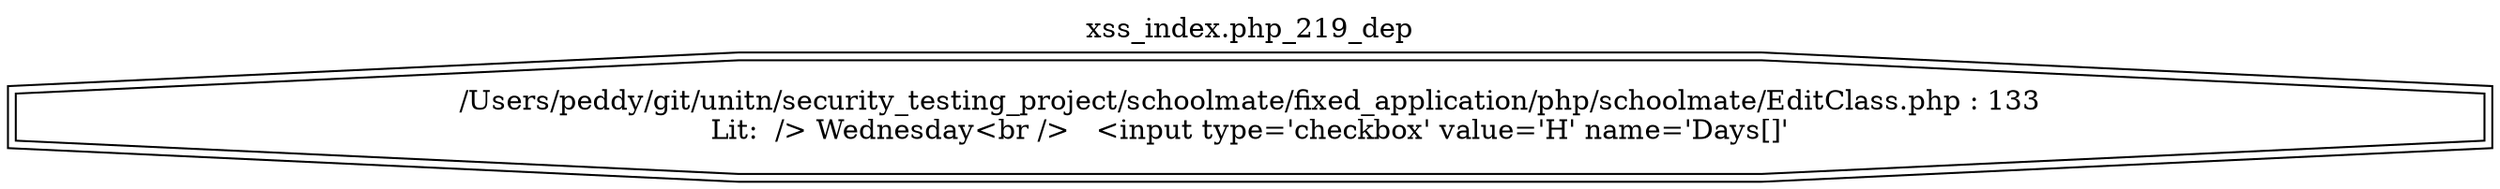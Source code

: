 digraph cfg {
  label="xss_index.php_219_dep";
  labelloc=t;
  n1 [shape=doubleoctagon, label="/Users/peddy/git/unitn/security_testing_project/schoolmate/fixed_application/php/schoolmate/EditClass.php : 133\nLit:  /> Wednesday<br />   <input type='checkbox' value='H' name='Days[]'\n"];
}

